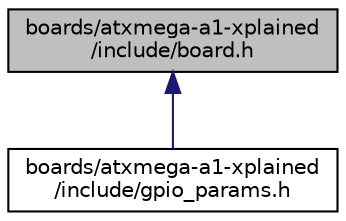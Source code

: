 digraph "boards/atxmega-a1-xplained/include/board.h"
{
 // LATEX_PDF_SIZE
  edge [fontname="Helvetica",fontsize="10",labelfontname="Helvetica",labelfontsize="10"];
  node [fontname="Helvetica",fontsize="10",shape=record];
  Node1 [label="boards/atxmega-a1-xplained\l/include/board.h",height=0.2,width=0.4,color="black", fillcolor="grey75", style="filled", fontcolor="black",tooltip="Board specific definitions for the ATxmegaA1 Xplained board."];
  Node1 -> Node2 [dir="back",color="midnightblue",fontsize="10",style="solid",fontname="Helvetica"];
  Node2 [label="boards/atxmega-a1-xplained\l/include/gpio_params.h",height=0.2,width=0.4,color="black", fillcolor="white", style="filled",URL="$atxmega-a1-xplained_2include_2gpio__params_8h.html",tooltip="Configuration of SAUL mapped GPIO pins."];
}
